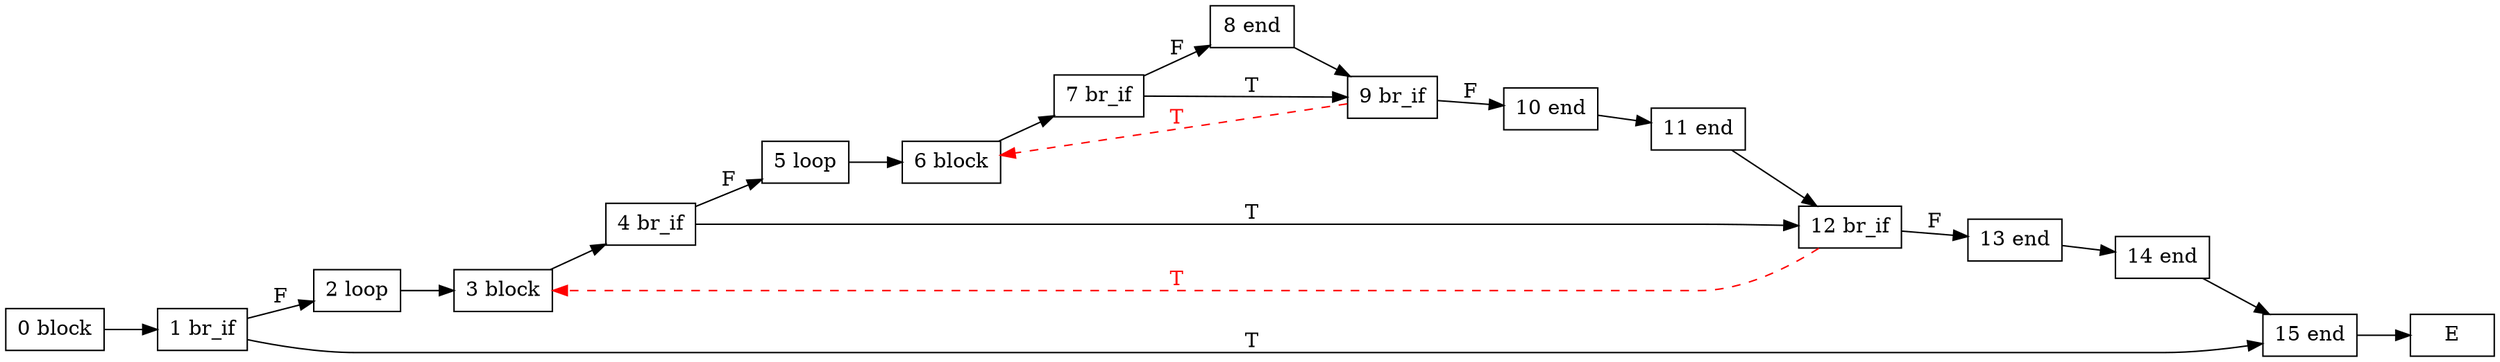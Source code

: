 digraph finite_state_machine {
    rankdir="LR"
     label = ""
    labelloc =  t
    labelfontsize = 16
    labelfontcolor = black
    labelfontname = "Helvetica"
    node [shape = rectangle width = 0.8 height = 0.4];
    node [shape=box, fontcolor=black, style=""] 0[label="0 block"]
    node [shape=box, fontcolor=black, style=""] 1[label="1 br_if"]
    node [shape=box, fontcolor=black, style=""] 2[label="2 loop"]
    node [shape=box, fontcolor=black, style=""] 3[label="3 block"]
    node [shape=box, fontcolor=black, style=""] 4[label="4 br_if"]
    node [shape=box, fontcolor=black, style=""] 5[label="5 loop"]
    node [shape=box, fontcolor=black, style=""] 6[label="6 block"]
    node [shape=box, fontcolor=black, style=""] 7[label="7 br_if"]
    node [shape=box, fontcolor=black, style=""] 8[label="8 end"]
    node [shape=box, fontcolor=black, style=""] 9[label="9 br_if"]
    node [shape=box, fontcolor=black, style=""] 10[label="10 end"]
    node [shape=box, fontcolor=black, style=""] 11[label="11 end"]
    node [shape=box, fontcolor=black, style=""] 12[label="12 br_if"]
    node [shape=box, fontcolor=black, style=""] 13[label="13 end"]
    node [shape=box, fontcolor=black, style=""] 14[label="14 end"]
    node [shape=box, fontcolor=black, style=""] 15[label="15 end"]
    0 -> 1;
    1 -> 2[label="F"];
    1 -> 15[label="T"];
    2 -> 3;
    3 -> 4;
    4 -> 5[label="F"];
    4 -> 12[label="T"];
    5 -> 6;
    6 -> 7;
    7 -> 8[label="F"];
    7 -> 9[label="T"];
    8 -> 9;
    9 -> 10[label="F"];
    9 -> 6[style=dashed color="red" fontcolor="red" label="T"];
    10 -> 11;
    11 -> 12;
    12 -> 13[label="F"];
    12 -> 3[style=dashed color="red" fontcolor="red" label="T"];
    13 -> 14;
    14 -> 15;
    15 -> E;
}
